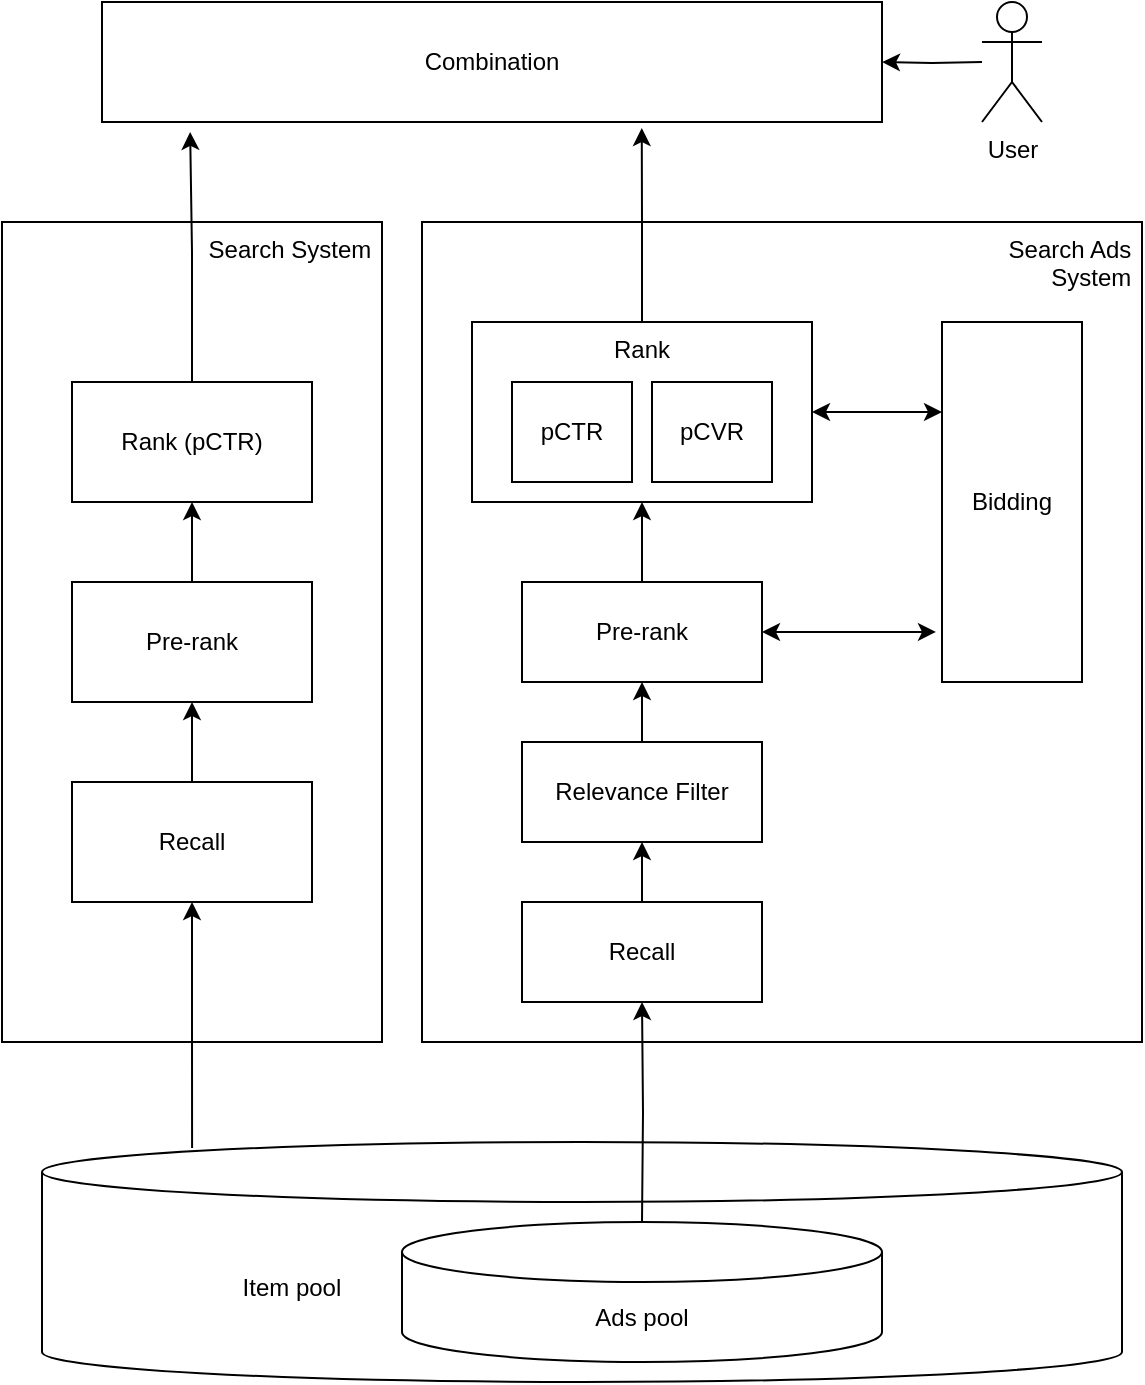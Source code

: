 <mxfile version="20.5.2" type="github">
  <diagram id="5rKiDoT4T5dmzfJAL20L" name="system">
    <mxGraphModel dx="1298" dy="784" grid="1" gridSize="10" guides="1" tooltips="1" connect="1" arrows="1" fold="1" page="1" pageScale="1" pageWidth="850" pageHeight="1100" math="0" shadow="0">
      <root>
        <mxCell id="0" />
        <mxCell id="1" parent="0" />
        <mxCell id="_sceqU5b_xYAUUyEgTO3-10" value="&amp;nbsp;Search Ads&amp;nbsp;&lt;br&gt;System&amp;nbsp;" style="rounded=0;whiteSpace=wrap;html=1;align=right;verticalAlign=top;" vertex="1" parent="1">
          <mxGeometry x="270" y="200" width="360" height="410" as="geometry" />
        </mxCell>
        <mxCell id="_sceqU5b_xYAUUyEgTO3-20" style="edgeStyle=orthogonalEdgeStyle;rounded=0;orthogonalLoop=1;jettySize=auto;html=1;exitX=0.5;exitY=0;exitDx=0;exitDy=0;" edge="1" parent="1" source="_sceqU5b_xYAUUyEgTO3-1" target="_sceqU5b_xYAUUyEgTO3-3">
          <mxGeometry relative="1" as="geometry" />
        </mxCell>
        <mxCell id="_sceqU5b_xYAUUyEgTO3-1" value="Recall" style="rounded=0;whiteSpace=wrap;html=1;" vertex="1" parent="1">
          <mxGeometry x="320" y="540" width="120" height="50" as="geometry" />
        </mxCell>
        <mxCell id="_sceqU5b_xYAUUyEgTO3-22" style="edgeStyle=orthogonalEdgeStyle;rounded=0;orthogonalLoop=1;jettySize=auto;html=1;exitX=0.5;exitY=0;exitDx=0;exitDy=0;entryX=0.5;entryY=1;entryDx=0;entryDy=0;" edge="1" parent="1" source="_sceqU5b_xYAUUyEgTO3-3" target="_sceqU5b_xYAUUyEgTO3-4">
          <mxGeometry relative="1" as="geometry" />
        </mxCell>
        <mxCell id="_sceqU5b_xYAUUyEgTO3-3" value="Relevance Filter" style="rounded=0;whiteSpace=wrap;html=1;" vertex="1" parent="1">
          <mxGeometry x="320" y="460" width="120" height="50" as="geometry" />
        </mxCell>
        <mxCell id="_sceqU5b_xYAUUyEgTO3-23" style="edgeStyle=orthogonalEdgeStyle;rounded=0;orthogonalLoop=1;jettySize=auto;html=1;exitX=0.5;exitY=0;exitDx=0;exitDy=0;entryX=0.5;entryY=1;entryDx=0;entryDy=0;" edge="1" parent="1" source="_sceqU5b_xYAUUyEgTO3-4" target="_sceqU5b_xYAUUyEgTO3-5">
          <mxGeometry relative="1" as="geometry" />
        </mxCell>
        <mxCell id="_sceqU5b_xYAUUyEgTO3-36" style="edgeStyle=orthogonalEdgeStyle;rounded=0;orthogonalLoop=1;jettySize=auto;html=1;exitX=1;exitY=0.5;exitDx=0;exitDy=0;startArrow=classic;startFill=1;endArrow=classic;endFill=1;entryX=-0.043;entryY=0.861;entryDx=0;entryDy=0;entryPerimeter=0;" edge="1" parent="1" source="_sceqU5b_xYAUUyEgTO3-4" target="_sceqU5b_xYAUUyEgTO3-29">
          <mxGeometry relative="1" as="geometry" />
        </mxCell>
        <mxCell id="_sceqU5b_xYAUUyEgTO3-4" value="Pre-rank" style="rounded=0;whiteSpace=wrap;html=1;" vertex="1" parent="1">
          <mxGeometry x="320" y="380" width="120" height="50" as="geometry" />
        </mxCell>
        <mxCell id="_sceqU5b_xYAUUyEgTO3-25" style="edgeStyle=orthogonalEdgeStyle;rounded=0;orthogonalLoop=1;jettySize=auto;html=1;exitX=0.5;exitY=0;exitDx=0;exitDy=0;entryX=0.692;entryY=1.05;entryDx=0;entryDy=0;entryPerimeter=0;" edge="1" parent="1" source="_sceqU5b_xYAUUyEgTO3-5" target="_sceqU5b_xYAUUyEgTO3-7">
          <mxGeometry relative="1" as="geometry" />
        </mxCell>
        <mxCell id="_sceqU5b_xYAUUyEgTO3-35" style="edgeStyle=orthogonalEdgeStyle;rounded=0;orthogonalLoop=1;jettySize=auto;html=1;exitX=1;exitY=0.5;exitDx=0;exitDy=0;entryX=0;entryY=0.25;entryDx=0;entryDy=0;startArrow=classic;startFill=1;endArrow=classic;endFill=1;" edge="1" parent="1" source="_sceqU5b_xYAUUyEgTO3-5" target="_sceqU5b_xYAUUyEgTO3-29">
          <mxGeometry relative="1" as="geometry" />
        </mxCell>
        <mxCell id="_sceqU5b_xYAUUyEgTO3-5" value="Rank" style="rounded=0;whiteSpace=wrap;html=1;verticalAlign=top;" vertex="1" parent="1">
          <mxGeometry x="295" y="250" width="170" height="90" as="geometry" />
        </mxCell>
        <mxCell id="_sceqU5b_xYAUUyEgTO3-7" value="Combination" style="rounded=0;whiteSpace=wrap;html=1;" vertex="1" parent="1">
          <mxGeometry x="110" y="90" width="390" height="60" as="geometry" />
        </mxCell>
        <mxCell id="_sceqU5b_xYAUUyEgTO3-9" value="Search System&amp;nbsp;" style="rounded=0;whiteSpace=wrap;html=1;verticalAlign=top;align=right;" vertex="1" parent="1">
          <mxGeometry x="60" y="200" width="190" height="410" as="geometry" />
        </mxCell>
        <mxCell id="_sceqU5b_xYAUUyEgTO3-16" style="edgeStyle=orthogonalEdgeStyle;rounded=0;orthogonalLoop=1;jettySize=auto;html=1;entryX=1;entryY=0.5;entryDx=0;entryDy=0;" edge="1" parent="1" target="_sceqU5b_xYAUUyEgTO3-7">
          <mxGeometry relative="1" as="geometry">
            <mxPoint x="550" y="120" as="sourcePoint" />
          </mxGeometry>
        </mxCell>
        <mxCell id="_sceqU5b_xYAUUyEgTO3-11" value="User" style="shape=umlActor;verticalLabelPosition=bottom;verticalAlign=top;html=1;outlineConnect=0;" vertex="1" parent="1">
          <mxGeometry x="550" y="90" width="30" height="60" as="geometry" />
        </mxCell>
        <mxCell id="_sceqU5b_xYAUUyEgTO3-18" style="edgeStyle=orthogonalEdgeStyle;rounded=0;orthogonalLoop=1;jettySize=auto;html=1;exitX=0.5;exitY=1;exitDx=0;exitDy=0;" edge="1" parent="1" source="_sceqU5b_xYAUUyEgTO3-10" target="_sceqU5b_xYAUUyEgTO3-10">
          <mxGeometry relative="1" as="geometry" />
        </mxCell>
        <mxCell id="_sceqU5b_xYAUUyEgTO3-29" value="Bidding" style="rounded=0;whiteSpace=wrap;html=1;" vertex="1" parent="1">
          <mxGeometry x="530" y="250" width="70" height="180" as="geometry" />
        </mxCell>
        <mxCell id="_sceqU5b_xYAUUyEgTO3-44" style="edgeStyle=orthogonalEdgeStyle;rounded=0;orthogonalLoop=1;jettySize=auto;html=1;exitX=0.5;exitY=0;exitDx=0;exitDy=0;entryX=0.5;entryY=1;entryDx=0;entryDy=0;startArrow=none;startFill=0;endArrow=classic;endFill=1;" edge="1" parent="1" source="_sceqU5b_xYAUUyEgTO3-30" target="_sceqU5b_xYAUUyEgTO3-31">
          <mxGeometry relative="1" as="geometry" />
        </mxCell>
        <mxCell id="_sceqU5b_xYAUUyEgTO3-30" value="Recall" style="rounded=0;whiteSpace=wrap;html=1;" vertex="1" parent="1">
          <mxGeometry x="95" y="480" width="120" height="60" as="geometry" />
        </mxCell>
        <mxCell id="_sceqU5b_xYAUUyEgTO3-45" style="edgeStyle=orthogonalEdgeStyle;rounded=0;orthogonalLoop=1;jettySize=auto;html=1;exitX=0.5;exitY=0;exitDx=0;exitDy=0;entryX=0.5;entryY=1;entryDx=0;entryDy=0;startArrow=none;startFill=0;endArrow=classic;endFill=1;" edge="1" parent="1" source="_sceqU5b_xYAUUyEgTO3-31" target="_sceqU5b_xYAUUyEgTO3-32">
          <mxGeometry relative="1" as="geometry" />
        </mxCell>
        <mxCell id="_sceqU5b_xYAUUyEgTO3-31" value="Pre-rank" style="rounded=0;whiteSpace=wrap;html=1;" vertex="1" parent="1">
          <mxGeometry x="95" y="380" width="120" height="60" as="geometry" />
        </mxCell>
        <mxCell id="_sceqU5b_xYAUUyEgTO3-46" style="edgeStyle=orthogonalEdgeStyle;rounded=0;orthogonalLoop=1;jettySize=auto;html=1;exitX=0.5;exitY=0;exitDx=0;exitDy=0;entryX=0.113;entryY=1.083;entryDx=0;entryDy=0;entryPerimeter=0;startArrow=none;startFill=0;endArrow=classic;endFill=1;" edge="1" parent="1" source="_sceqU5b_xYAUUyEgTO3-32" target="_sceqU5b_xYAUUyEgTO3-7">
          <mxGeometry relative="1" as="geometry" />
        </mxCell>
        <mxCell id="_sceqU5b_xYAUUyEgTO3-32" value="Rank (pCTR)" style="rounded=0;whiteSpace=wrap;html=1;" vertex="1" parent="1">
          <mxGeometry x="95" y="280" width="120" height="60" as="geometry" />
        </mxCell>
        <mxCell id="_sceqU5b_xYAUUyEgTO3-33" value="pCTR" style="rounded=0;whiteSpace=wrap;html=1;" vertex="1" parent="1">
          <mxGeometry x="315" y="280" width="60" height="50" as="geometry" />
        </mxCell>
        <mxCell id="_sceqU5b_xYAUUyEgTO3-34" value="pCVR" style="rounded=0;whiteSpace=wrap;html=1;" vertex="1" parent="1">
          <mxGeometry x="385" y="280" width="60" height="50" as="geometry" />
        </mxCell>
        <mxCell id="_sceqU5b_xYAUUyEgTO3-42" style="edgeStyle=orthogonalEdgeStyle;rounded=0;orthogonalLoop=1;jettySize=auto;html=1;entryX=0.176;entryY=0.025;entryDx=0;entryDy=0;entryPerimeter=0;startArrow=classic;startFill=1;endArrow=none;endFill=0;exitX=0.5;exitY=1;exitDx=0;exitDy=0;" edge="1" parent="1" source="_sceqU5b_xYAUUyEgTO3-30">
          <mxGeometry relative="1" as="geometry">
            <mxPoint x="155.04" y="663" as="targetPoint" />
          </mxGeometry>
        </mxCell>
        <mxCell id="_sceqU5b_xYAUUyEgTO3-47" value="Item pool&amp;nbsp; &amp;nbsp; &amp;nbsp; &amp;nbsp; &amp;nbsp; &amp;nbsp; &amp;nbsp; &amp;nbsp; &amp;nbsp; &amp;nbsp; &amp;nbsp; &amp;nbsp; &amp;nbsp; &amp;nbsp; &amp;nbsp; &amp;nbsp; &amp;nbsp; &amp;nbsp; &amp;nbsp; &amp;nbsp; &amp;nbsp; &amp;nbsp; &amp;nbsp; &amp;nbsp; &amp;nbsp; &amp;nbsp; &amp;nbsp; &amp;nbsp; &amp;nbsp; &amp;nbsp; &amp;nbsp; &amp;nbsp; &amp;nbsp; &amp;nbsp; &amp;nbsp; &amp;nbsp; &amp;nbsp; &amp;nbsp; &amp;nbsp; &amp;nbsp; &amp;nbsp; &amp;nbsp; &amp;nbsp; &amp;nbsp;" style="shape=cylinder3;whiteSpace=wrap;html=1;boundedLbl=1;backgroundOutline=1;size=15;align=center;" vertex="1" parent="1">
          <mxGeometry x="80" y="660" width="540" height="120" as="geometry" />
        </mxCell>
        <mxCell id="_sceqU5b_xYAUUyEgTO3-48" value="Ads pool" style="shape=cylinder3;whiteSpace=wrap;html=1;boundedLbl=1;backgroundOutline=1;size=15;" vertex="1" parent="1">
          <mxGeometry x="260" y="700" width="240" height="70" as="geometry" />
        </mxCell>
        <mxCell id="_sceqU5b_xYAUUyEgTO3-17" style="edgeStyle=orthogonalEdgeStyle;rounded=0;orthogonalLoop=1;jettySize=auto;html=1;exitX=0.5;exitY=0;exitDx=0;exitDy=0;exitPerimeter=0;" edge="1" parent="1" target="_sceqU5b_xYAUUyEgTO3-1">
          <mxGeometry relative="1" as="geometry">
            <mxPoint x="380" y="700" as="sourcePoint" />
          </mxGeometry>
        </mxCell>
      </root>
    </mxGraphModel>
  </diagram>
</mxfile>
